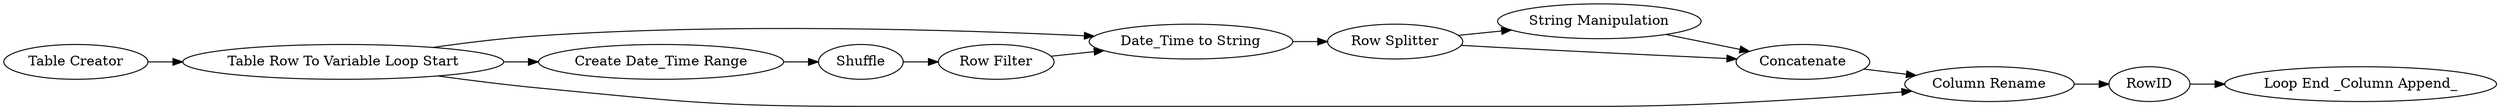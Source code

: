 digraph {
	97 [label="Table Creator"]
	100 [label="Date_Time to String"]
	102 [label="Table Row To Variable Loop Start"]
	103 [label="Create Date_Time Range"]
	104 [label=Shuffle]
	105 [label="Row Filter"]
	106 [label="Column Rename"]
	107 [label="Row Splitter"]
	108 [label="String Manipulation"]
	109 [label=Concatenate]
	110 [label="Loop End _Column Append_"]
	111 [label=RowID]
	97 -> 102
	100 -> 107
	102 -> 103
	102 -> 100
	102 -> 106
	103 -> 104
	104 -> 105
	105 -> 100
	106 -> 111
	107 -> 109
	107 -> 108
	108 -> 109
	109 -> 106
	111 -> 110
	rankdir=LR
}
